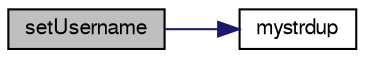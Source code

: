 digraph "setUsername"
{
  edge [fontname="FreeSans",fontsize="10",labelfontname="FreeSans",labelfontsize="10"];
  node [fontname="FreeSans",fontsize="10",shape=record];
  rankdir="LR";
  Node1 [label="setUsername",height=0.2,width=0.4,color="black", fillcolor="grey75", style="filled", fontcolor="black"];
  Node1 -> Node2 [color="midnightblue",fontsize="10",style="solid",fontname="FreeSans"];
  Node2 [label="mystrdup",height=0.2,width=0.4,color="black", fillcolor="white", style="filled",URL="$common_8c.html#aaec695d4d3f73b13b968950d7857116d"];
}
